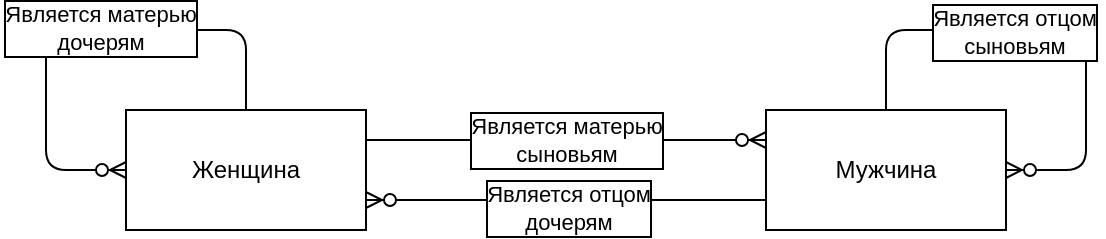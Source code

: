 <mxfile version="15.1.3" type="device"><diagram id="fBMwX_FWHdPcXxM0GLUg" name="Page-1"><mxGraphModel dx="1024" dy="592" grid="1" gridSize="10" guides="1" tooltips="1" connect="1" arrows="1" fold="1" page="1" pageScale="1" pageWidth="827" pageHeight="1169" math="0" shadow="0"><root><mxCell id="0"/><mxCell id="1" parent="0"/><mxCell id="aKB8n-bRci5YR_MhKieS-1" value="Женщина" style="whiteSpace=wrap;html=1;align=center;" parent="1" vertex="1"><mxGeometry x="160" y="760" width="120" height="60" as="geometry"/></mxCell><mxCell id="aKB8n-bRci5YR_MhKieS-2" value="Мужчина" style="whiteSpace=wrap;html=1;align=center;" parent="1" vertex="1"><mxGeometry x="480" y="760" width="120" height="60" as="geometry"/></mxCell><mxCell id="aKB8n-bRci5YR_MhKieS-6" value="" style="endArrow=ERzeroToMany;html=1;entryX=0;entryY=0.25;entryDx=0;entryDy=0;endFill=1;exitX=1;exitY=0.25;exitDx=0;exitDy=0;" parent="1" source="aKB8n-bRci5YR_MhKieS-1" target="aKB8n-bRci5YR_MhKieS-2" edge="1"><mxGeometry width="50" height="50" relative="1" as="geometry"><mxPoint x="280" y="780" as="sourcePoint"/><mxPoint x="330" y="730" as="targetPoint"/></mxGeometry></mxCell><mxCell id="aKB8n-bRci5YR_MhKieS-7" value="Является матерью&lt;br&gt;сыновьям" style="edgeLabel;html=1;align=center;verticalAlign=middle;resizable=0;points=[];labelBorderColor=#000000;" parent="aKB8n-bRci5YR_MhKieS-6" vertex="1" connectable="0"><mxGeometry x="0.307" y="2" relative="1" as="geometry"><mxPoint x="-31" y="2" as="offset"/></mxGeometry></mxCell><mxCell id="aKB8n-bRci5YR_MhKieS-13" value="" style="endArrow=ERzeroToMany;html=1;exitX=0.5;exitY=0;exitDx=0;exitDy=0;entryX=0;entryY=0.5;entryDx=0;entryDy=0;endFill=1;" parent="1" source="aKB8n-bRci5YR_MhKieS-1" target="aKB8n-bRci5YR_MhKieS-1" edge="1"><mxGeometry width="50" height="50" relative="1" as="geometry"><mxPoint x="280" y="750" as="sourcePoint"/><mxPoint x="120" y="760" as="targetPoint"/><Array as="points"><mxPoint x="220" y="720"/><mxPoint x="120" y="720"/><mxPoint x="120" y="790"/></Array></mxGeometry></mxCell><mxCell id="aKB8n-bRci5YR_MhKieS-14" value="Является матерью&lt;br&gt;дочерям" style="edgeLabel;html=1;align=center;verticalAlign=middle;resizable=0;points=[];labelBorderColor=#000000;" parent="aKB8n-bRci5YR_MhKieS-13" vertex="1" connectable="0"><mxGeometry x="-0.148" y="-1" relative="1" as="geometry"><mxPoint x="-7" as="offset"/></mxGeometry></mxCell><mxCell id="aKB8n-bRci5YR_MhKieS-17" value="" style="endArrow=ERzeroToMany;html=1;exitX=0.5;exitY=0;exitDx=0;exitDy=0;entryX=1;entryY=0.5;entryDx=0;entryDy=0;endFill=1;" parent="1" source="aKB8n-bRci5YR_MhKieS-2" target="aKB8n-bRci5YR_MhKieS-2" edge="1"><mxGeometry width="50" height="50" relative="1" as="geometry"><mxPoint x="550" y="740" as="sourcePoint"/><mxPoint x="640" y="760" as="targetPoint"/><Array as="points"><mxPoint x="540" y="720"/><mxPoint x="640" y="720"/><mxPoint x="640" y="790"/></Array></mxGeometry></mxCell><mxCell id="aKB8n-bRci5YR_MhKieS-18" value="Является отцом&lt;br&gt;сыновьям" style="edgeLabel;html=1;align=center;verticalAlign=middle;resizable=0;points=[];labelBorderColor=#000000;" parent="aKB8n-bRci5YR_MhKieS-17" vertex="1" connectable="0"><mxGeometry x="-0.347" y="-1" relative="1" as="geometry"><mxPoint x="22" as="offset"/></mxGeometry></mxCell><mxCell id="aKB8n-bRci5YR_MhKieS-19" value="" style="endArrow=ERzeroToMany;html=1;entryX=1;entryY=0.75;entryDx=0;entryDy=0;endFill=1;exitX=0;exitY=0.75;exitDx=0;exitDy=0;" parent="1" source="aKB8n-bRci5YR_MhKieS-2" target="aKB8n-bRci5YR_MhKieS-1" edge="1"><mxGeometry width="50" height="50" relative="1" as="geometry"><mxPoint x="310" y="880" as="sourcePoint"/><mxPoint x="510" y="880" as="targetPoint"/></mxGeometry></mxCell><mxCell id="aKB8n-bRci5YR_MhKieS-20" value="Является отцом&lt;br&gt;дочерям" style="edgeLabel;html=1;align=center;verticalAlign=middle;resizable=0;points=[];labelBorderColor=#000000;" parent="aKB8n-bRci5YR_MhKieS-19" vertex="1" connectable="0"><mxGeometry x="0.307" y="2" relative="1" as="geometry"><mxPoint x="31" y="2" as="offset"/></mxGeometry></mxCell></root></mxGraphModel></diagram></mxfile>